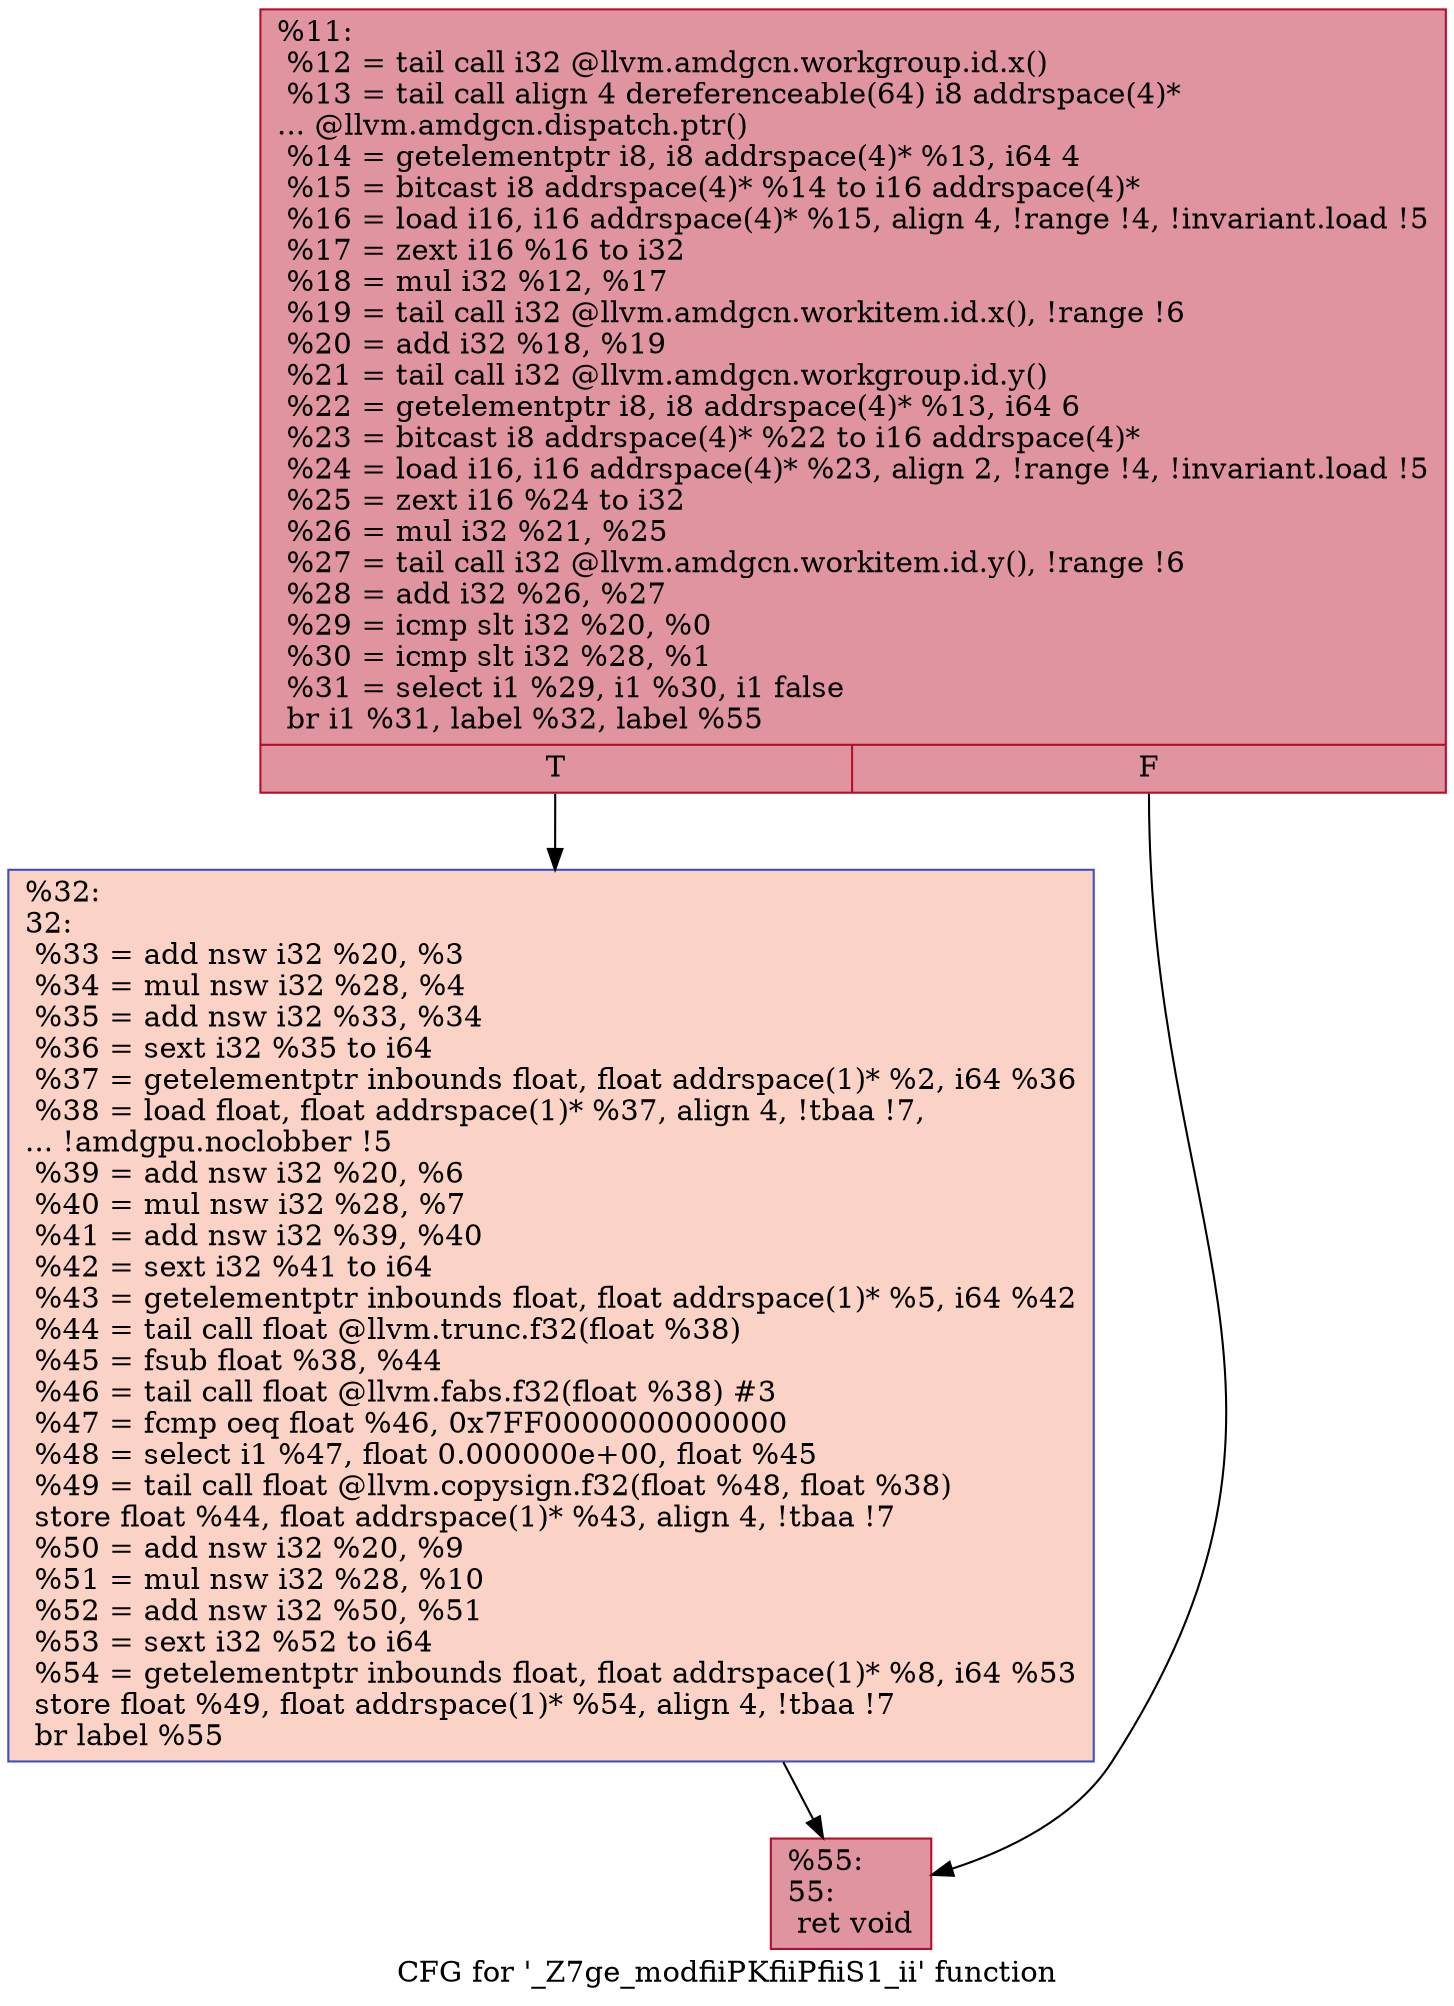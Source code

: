digraph "CFG for '_Z7ge_modfiiPKfiiPfiiS1_ii' function" {
	label="CFG for '_Z7ge_modfiiPKfiiPfiiS1_ii' function";

	Node0x4d63e10 [shape=record,color="#b70d28ff", style=filled, fillcolor="#b70d2870",label="{%11:\l  %12 = tail call i32 @llvm.amdgcn.workgroup.id.x()\l  %13 = tail call align 4 dereferenceable(64) i8 addrspace(4)*\l... @llvm.amdgcn.dispatch.ptr()\l  %14 = getelementptr i8, i8 addrspace(4)* %13, i64 4\l  %15 = bitcast i8 addrspace(4)* %14 to i16 addrspace(4)*\l  %16 = load i16, i16 addrspace(4)* %15, align 4, !range !4, !invariant.load !5\l  %17 = zext i16 %16 to i32\l  %18 = mul i32 %12, %17\l  %19 = tail call i32 @llvm.amdgcn.workitem.id.x(), !range !6\l  %20 = add i32 %18, %19\l  %21 = tail call i32 @llvm.amdgcn.workgroup.id.y()\l  %22 = getelementptr i8, i8 addrspace(4)* %13, i64 6\l  %23 = bitcast i8 addrspace(4)* %22 to i16 addrspace(4)*\l  %24 = load i16, i16 addrspace(4)* %23, align 2, !range !4, !invariant.load !5\l  %25 = zext i16 %24 to i32\l  %26 = mul i32 %21, %25\l  %27 = tail call i32 @llvm.amdgcn.workitem.id.y(), !range !6\l  %28 = add i32 %26, %27\l  %29 = icmp slt i32 %20, %0\l  %30 = icmp slt i32 %28, %1\l  %31 = select i1 %29, i1 %30, i1 false\l  br i1 %31, label %32, label %55\l|{<s0>T|<s1>F}}"];
	Node0x4d63e10:s0 -> Node0x4d68430;
	Node0x4d63e10:s1 -> Node0x4d684c0;
	Node0x4d68430 [shape=record,color="#3d50c3ff", style=filled, fillcolor="#f59c7d70",label="{%32:\l32:                                               \l  %33 = add nsw i32 %20, %3\l  %34 = mul nsw i32 %28, %4\l  %35 = add nsw i32 %33, %34\l  %36 = sext i32 %35 to i64\l  %37 = getelementptr inbounds float, float addrspace(1)* %2, i64 %36\l  %38 = load float, float addrspace(1)* %37, align 4, !tbaa !7,\l... !amdgpu.noclobber !5\l  %39 = add nsw i32 %20, %6\l  %40 = mul nsw i32 %28, %7\l  %41 = add nsw i32 %39, %40\l  %42 = sext i32 %41 to i64\l  %43 = getelementptr inbounds float, float addrspace(1)* %5, i64 %42\l  %44 = tail call float @llvm.trunc.f32(float %38)\l  %45 = fsub float %38, %44\l  %46 = tail call float @llvm.fabs.f32(float %38) #3\l  %47 = fcmp oeq float %46, 0x7FF0000000000000\l  %48 = select i1 %47, float 0.000000e+00, float %45\l  %49 = tail call float @llvm.copysign.f32(float %48, float %38)\l  store float %44, float addrspace(1)* %43, align 4, !tbaa !7\l  %50 = add nsw i32 %20, %9\l  %51 = mul nsw i32 %28, %10\l  %52 = add nsw i32 %50, %51\l  %53 = sext i32 %52 to i64\l  %54 = getelementptr inbounds float, float addrspace(1)* %8, i64 %53\l  store float %49, float addrspace(1)* %54, align 4, !tbaa !7\l  br label %55\l}"];
	Node0x4d68430 -> Node0x4d684c0;
	Node0x4d684c0 [shape=record,color="#b70d28ff", style=filled, fillcolor="#b70d2870",label="{%55:\l55:                                               \l  ret void\l}"];
}
